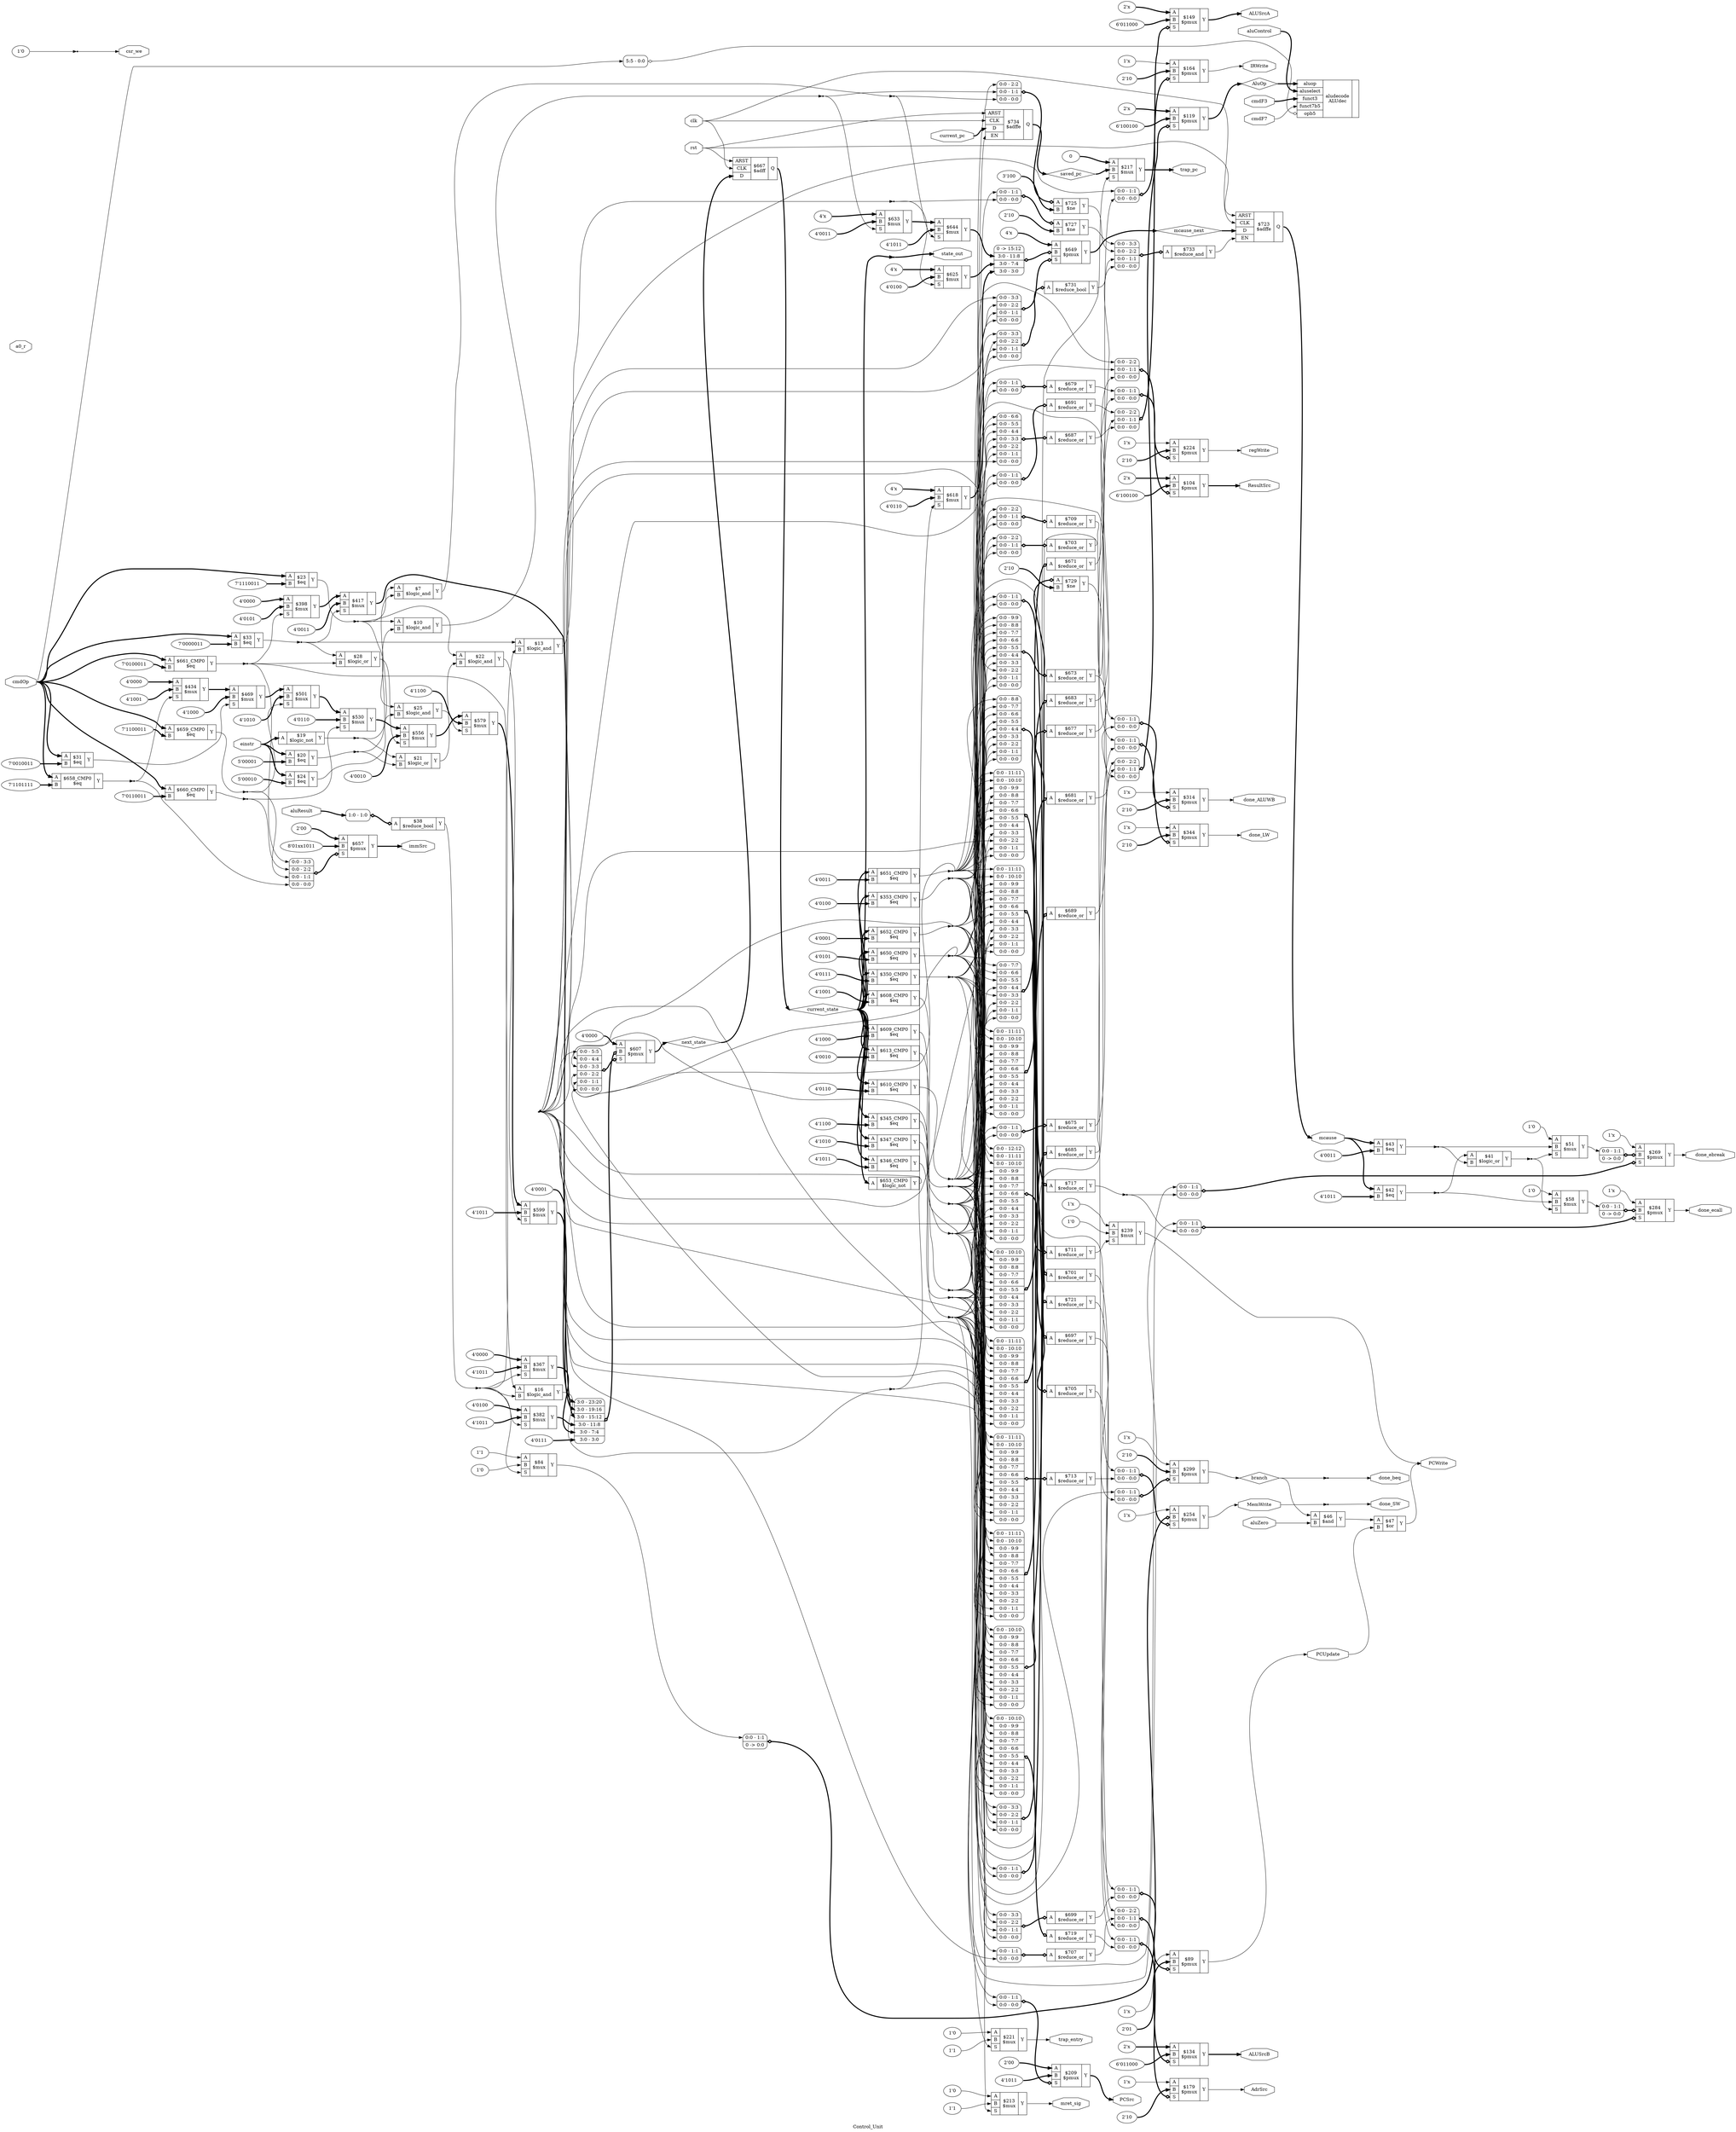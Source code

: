 digraph "Control_Unit" {
label="Control_Unit";
rankdir="LR";
remincross=true;
n83 [ shape=octagon, label="ALUSrcA", color="black", fontcolor="black"];
n84 [ shape=octagon, label="ALUSrcB", color="black", fontcolor="black"];
n85 [ shape=octagon, label="AdrSrc", color="black", fontcolor="black"];
n86 [ shape=diamond, label="AluOp", color="black", fontcolor="black"];
n87 [ shape=octagon, label="IRWrite", color="black", fontcolor="black"];
n88 [ shape=octagon, label="MemWrite", color="black", fontcolor="black"];
n89 [ shape=octagon, label="PCSrc", color="black", fontcolor="black"];
n90 [ shape=octagon, label="PCUpdate", color="black", fontcolor="black"];
n91 [ shape=octagon, label="PCWrite", color="black", fontcolor="black"];
n92 [ shape=octagon, label="ResultSrc", color="black", fontcolor="black"];
n93 [ shape=octagon, label="a0_r", color="black", fontcolor="black"];
n94 [ shape=octagon, label="aluControl", color="black", fontcolor="black"];
n95 [ shape=octagon, label="aluResult", color="black", fontcolor="black"];
n96 [ shape=octagon, label="aluZero", color="black", fontcolor="black"];
n97 [ shape=diamond, label="branch", color="black", fontcolor="black"];
n98 [ shape=octagon, label="clk", color="black", fontcolor="black"];
n99 [ shape=octagon, label="cmdF3", color="black", fontcolor="black"];
n100 [ shape=octagon, label="cmdF7", color="black", fontcolor="black"];
n101 [ shape=octagon, label="cmdOp", color="black", fontcolor="black"];
n102 [ shape=octagon, label="csr_we", color="black", fontcolor="black"];
n103 [ shape=octagon, label="current_pc", color="black", fontcolor="black"];
n104 [ shape=diamond, label="current_state", color="black", fontcolor="black"];
n105 [ shape=octagon, label="done_ALUWB", color="black", fontcolor="black"];
n106 [ shape=octagon, label="done_LW", color="black", fontcolor="black"];
n107 [ shape=octagon, label="done_SW", color="black", fontcolor="black"];
n108 [ shape=octagon, label="done_beq", color="black", fontcolor="black"];
n109 [ shape=octagon, label="done_ebreak", color="black", fontcolor="black"];
n110 [ shape=octagon, label="done_ecall", color="black", fontcolor="black"];
n111 [ shape=octagon, label="einstr", color="black", fontcolor="black"];
n112 [ shape=octagon, label="immSrc", color="black", fontcolor="black"];
n113 [ shape=octagon, label="mcause", color="black", fontcolor="black"];
n114 [ shape=diamond, label="mcause_next", color="black", fontcolor="black"];
n115 [ shape=octagon, label="mret_sig", color="black", fontcolor="black"];
n116 [ shape=diamond, label="next_state", color="black", fontcolor="black"];
n117 [ shape=octagon, label="regWrite", color="black", fontcolor="black"];
n118 [ shape=octagon, label="rst", color="black", fontcolor="black"];
n119 [ shape=diamond, label="saved_pc", color="black", fontcolor="black"];
n120 [ shape=octagon, label="state_out", color="black", fontcolor="black"];
n121 [ shape=octagon, label="trap_entry", color="black", fontcolor="black"];
n122 [ shape=octagon, label="trap_pc", color="black", fontcolor="black"];
c126 [ shape=record, label="{{<p123> A|<p124> B}|$46\n$and|{<p125> Y}}",  ];
c132 [ shape=record, label="{{<p127> ARST|<p128> CLK|<p129> D|<p130> EN}|$723\n$adffe|{<p131> Q}}",  ];
c133 [ shape=record, label="{{<p127> ARST|<p128> CLK|<p129> D|<p130> EN}|$734\n$adffe|{<p131> Q}}",  ];
v1 [ label="3'100" ];
c134 [ shape=record, label="{{<p123> A|<p124> B}|$725\n$ne|{<p125> Y}}",  ];
x0 [ shape=record, style=rounded, label="<s2> 0:0 - 2:2 |<s1> 0:0 - 1:1 |<s0> 0:0 - 0:0 ", color="black", fontcolor="black" ];
x0:e -> c134:p123:w [arrowhead=odiamond, arrowtail=odiamond, dir=both, color="black", fontcolor="black", style="setlinewidth(3)", label=""];
v3 [ label="2'10" ];
c135 [ shape=record, label="{{<p123> A|<p124> B}|$727\n$ne|{<p125> Y}}",  ];
x2 [ shape=record, style=rounded, label="<s1> 0:0 - 1:1 |<s0> 0:0 - 0:0 ", color="black", fontcolor="black" ];
x2:e -> c135:p123:w [arrowhead=odiamond, arrowtail=odiamond, dir=both, color="black", fontcolor="black", style="setlinewidth(3)", label=""];
v5 [ label="2'10" ];
c136 [ shape=record, label="{{<p123> A|<p124> B}|$729\n$ne|{<p125> Y}}",  ];
x4 [ shape=record, style=rounded, label="<s1> 0:0 - 1:1 |<s0> 0:0 - 0:0 ", color="black", fontcolor="black" ];
x4:e -> c136:p123:w [arrowhead=odiamond, arrowtail=odiamond, dir=both, color="black", fontcolor="black", style="setlinewidth(3)", label=""];
c137 [ shape=record, label="{{<p123> A}|$731\n$reduce_bool|{<p125> Y}}",  ];
x6 [ shape=record, style=rounded, label="<s3> 0:0 - 3:3 |<s2> 0:0 - 2:2 |<s1> 0:0 - 1:1 |<s0> 0:0 - 0:0 ", color="black", fontcolor="black" ];
x6:e -> c137:p123:w [arrowhead=odiamond, arrowtail=odiamond, dir=both, color="black", fontcolor="black", style="setlinewidth(3)", label=""];
c138 [ shape=record, label="{{<p123> A}|$733\n$reduce_and|{<p125> Y}}",  ];
x7 [ shape=record, style=rounded, label="<s3> 0:0 - 3:3 |<s2> 0:0 - 2:2 |<s1> 0:0 - 1:1 |<s0> 0:0 - 0:0 ", color="black", fontcolor="black" ];
x7:e -> c138:p123:w [arrowhead=odiamond, arrowtail=odiamond, dir=both, color="black", fontcolor="black", style="setlinewidth(3)", label=""];
c139 [ shape=record, label="{{<p123> A}|$671\n$reduce_or|{<p125> Y}}",  ];
x8 [ shape=record, style=rounded, label="<s11> 0:0 - 11:11 |<s10> 0:0 - 10:10 |<s9> 0:0 - 9:9 |<s8> 0:0 - 8:8 |<s7> 0:0 - 7:7 |<s6> 0:0 - 6:6 |<s5> 0:0 - 5:5 |<s4> 0:0 - 4:4 |<s3> 0:0 - 3:3 |<s2> 0:0 - 2:2 |<s1> 0:0 - 1:1 |<s0> 0:0 - 0:0 ", color="black", fontcolor="black" ];
x8:e -> c139:p123:w [arrowhead=odiamond, arrowtail=odiamond, dir=both, color="black", fontcolor="black", style="setlinewidth(3)", label=""];
c140 [ shape=record, label="{{<p123> A}|$673\n$reduce_or|{<p125> Y}}",  ];
x9 [ shape=record, style=rounded, label="<s9> 0:0 - 9:9 |<s8> 0:0 - 8:8 |<s7> 0:0 - 7:7 |<s6> 0:0 - 6:6 |<s5> 0:0 - 5:5 |<s4> 0:0 - 4:4 |<s3> 0:0 - 3:3 |<s2> 0:0 - 2:2 |<s1> 0:0 - 1:1 |<s0> 0:0 - 0:0 ", color="black", fontcolor="black" ];
x9:e -> c140:p123:w [arrowhead=odiamond, arrowtail=odiamond, dir=both, color="black", fontcolor="black", style="setlinewidth(3)", label=""];
c141 [ shape=record, label="{{<p123> A}|$675\n$reduce_or|{<p125> Y}}",  ];
x10 [ shape=record, style=rounded, label="<s1> 0:0 - 1:1 |<s0> 0:0 - 0:0 ", color="black", fontcolor="black" ];
x10:e -> c141:p123:w [arrowhead=odiamond, arrowtail=odiamond, dir=both, color="black", fontcolor="black", style="setlinewidth(3)", label=""];
c142 [ shape=record, label="{{<p123> A}|$677\n$reduce_or|{<p125> Y}}",  ];
x11 [ shape=record, style=rounded, label="<s10> 0:0 - 10:10 |<s9> 0:0 - 9:9 |<s8> 0:0 - 8:8 |<s7> 0:0 - 7:7 |<s6> 0:0 - 6:6 |<s5> 0:0 - 5:5 |<s4> 0:0 - 4:4 |<s3> 0:0 - 3:3 |<s2> 0:0 - 2:2 |<s1> 0:0 - 1:1 |<s0> 0:0 - 0:0 ", color="black", fontcolor="black" ];
x11:e -> c142:p123:w [arrowhead=odiamond, arrowtail=odiamond, dir=both, color="black", fontcolor="black", style="setlinewidth(3)", label=""];
c143 [ shape=record, label="{{<p123> A}|$679\n$reduce_or|{<p125> Y}}",  ];
x12 [ shape=record, style=rounded, label="<s1> 0:0 - 1:1 |<s0> 0:0 - 0:0 ", color="black", fontcolor="black" ];
x12:e -> c143:p123:w [arrowhead=odiamond, arrowtail=odiamond, dir=both, color="black", fontcolor="black", style="setlinewidth(3)", label=""];
c144 [ shape=record, label="{{<p123> A}|$681\n$reduce_or|{<p125> Y}}",  ];
x13 [ shape=record, style=rounded, label="<s11> 0:0 - 11:11 |<s10> 0:0 - 10:10 |<s9> 0:0 - 9:9 |<s8> 0:0 - 8:8 |<s7> 0:0 - 7:7 |<s6> 0:0 - 6:6 |<s5> 0:0 - 5:5 |<s4> 0:0 - 4:4 |<s3> 0:0 - 3:3 |<s2> 0:0 - 2:2 |<s1> 0:0 - 1:1 |<s0> 0:0 - 0:0 ", color="black", fontcolor="black" ];
x13:e -> c144:p123:w [arrowhead=odiamond, arrowtail=odiamond, dir=both, color="black", fontcolor="black", style="setlinewidth(3)", label=""];
c145 [ shape=record, label="{{<p123> A}|$683\n$reduce_or|{<p125> Y}}",  ];
x14 [ shape=record, style=rounded, label="<s10> 0:0 - 10:10 |<s9> 0:0 - 9:9 |<s8> 0:0 - 8:8 |<s7> 0:0 - 7:7 |<s6> 0:0 - 6:6 |<s5> 0:0 - 5:5 |<s4> 0:0 - 4:4 |<s3> 0:0 - 3:3 |<s2> 0:0 - 2:2 |<s1> 0:0 - 1:1 |<s0> 0:0 - 0:0 ", color="black", fontcolor="black" ];
x14:e -> c145:p123:w [arrowhead=odiamond, arrowtail=odiamond, dir=both, color="black", fontcolor="black", style="setlinewidth(3)", label=""];
c146 [ shape=record, label="{{<p123> A}|$685\n$reduce_or|{<p125> Y}}",  ];
x15 [ shape=record, style=rounded, label="<s11> 0:0 - 11:11 |<s10> 0:0 - 10:10 |<s9> 0:0 - 9:9 |<s8> 0:0 - 8:8 |<s7> 0:0 - 7:7 |<s6> 0:0 - 6:6 |<s5> 0:0 - 5:5 |<s4> 0:0 - 4:4 |<s3> 0:0 - 3:3 |<s2> 0:0 - 2:2 |<s1> 0:0 - 1:1 |<s0> 0:0 - 0:0 ", color="black", fontcolor="black" ];
x15:e -> c146:p123:w [arrowhead=odiamond, arrowtail=odiamond, dir=both, color="black", fontcolor="black", style="setlinewidth(3)", label=""];
c147 [ shape=record, label="{{<p123> A}|$687\n$reduce_or|{<p125> Y}}",  ];
x16 [ shape=record, style=rounded, label="<s6> 0:0 - 6:6 |<s5> 0:0 - 5:5 |<s4> 0:0 - 4:4 |<s3> 0:0 - 3:3 |<s2> 0:0 - 2:2 |<s1> 0:0 - 1:1 |<s0> 0:0 - 0:0 ", color="black", fontcolor="black" ];
x16:e -> c147:p123:w [arrowhead=odiamond, arrowtail=odiamond, dir=both, color="black", fontcolor="black", style="setlinewidth(3)", label=""];
c148 [ shape=record, label="{{<p123> A}|$689\n$reduce_or|{<p125> Y}}",  ];
x17 [ shape=record, style=rounded, label="<s3> 0:0 - 3:3 |<s2> 0:0 - 2:2 |<s1> 0:0 - 1:1 |<s0> 0:0 - 0:0 ", color="black", fontcolor="black" ];
x17:e -> c148:p123:w [arrowhead=odiamond, arrowtail=odiamond, dir=both, color="black", fontcolor="black", style="setlinewidth(3)", label=""];
c149 [ shape=record, label="{{<p123> A}|$691\n$reduce_or|{<p125> Y}}",  ];
x18 [ shape=record, style=rounded, label="<s1> 0:0 - 1:1 |<s0> 0:0 - 0:0 ", color="black", fontcolor="black" ];
x18:e -> c149:p123:w [arrowhead=odiamond, arrowtail=odiamond, dir=both, color="black", fontcolor="black", style="setlinewidth(3)", label=""];
c150 [ shape=record, label="{{<p123> A}|$697\n$reduce_or|{<p125> Y}}",  ];
x19 [ shape=record, style=rounded, label="<s11> 0:0 - 11:11 |<s10> 0:0 - 10:10 |<s9> 0:0 - 9:9 |<s8> 0:0 - 8:8 |<s7> 0:0 - 7:7 |<s6> 0:0 - 6:6 |<s5> 0:0 - 5:5 |<s4> 0:0 - 4:4 |<s3> 0:0 - 3:3 |<s2> 0:0 - 2:2 |<s1> 0:0 - 1:1 |<s0> 0:0 - 0:0 ", color="black", fontcolor="black" ];
x19:e -> c150:p123:w [arrowhead=odiamond, arrowtail=odiamond, dir=both, color="black", fontcolor="black", style="setlinewidth(3)", label=""];
c151 [ shape=record, label="{{<p123> A}|$699\n$reduce_or|{<p125> Y}}",  ];
x20 [ shape=record, style=rounded, label="<s3> 0:0 - 3:3 |<s2> 0:0 - 2:2 |<s1> 0:0 - 1:1 |<s0> 0:0 - 0:0 ", color="black", fontcolor="black" ];
x20:e -> c151:p123:w [arrowhead=odiamond, arrowtail=odiamond, dir=both, color="black", fontcolor="black", style="setlinewidth(3)", label=""];
c152 [ shape=record, label="{{<p123> A}|$701\n$reduce_or|{<p125> Y}}",  ];
x21 [ shape=record, style=rounded, label="<s8> 0:0 - 8:8 |<s7> 0:0 - 7:7 |<s6> 0:0 - 6:6 |<s5> 0:0 - 5:5 |<s4> 0:0 - 4:4 |<s3> 0:0 - 3:3 |<s2> 0:0 - 2:2 |<s1> 0:0 - 1:1 |<s0> 0:0 - 0:0 ", color="black", fontcolor="black" ];
x21:e -> c152:p123:w [arrowhead=odiamond, arrowtail=odiamond, dir=both, color="black", fontcolor="black", style="setlinewidth(3)", label=""];
c153 [ shape=record, label="{{<p123> A}|$703\n$reduce_or|{<p125> Y}}",  ];
x22 [ shape=record, style=rounded, label="<s2> 0:0 - 2:2 |<s1> 0:0 - 1:1 |<s0> 0:0 - 0:0 ", color="black", fontcolor="black" ];
x22:e -> c153:p123:w [arrowhead=odiamond, arrowtail=odiamond, dir=both, color="black", fontcolor="black", style="setlinewidth(3)", label=""];
c154 [ shape=record, label="{{<p123> A}|$705\n$reduce_or|{<p125> Y}}",  ];
x23 [ shape=record, style=rounded, label="<s7> 0:0 - 7:7 |<s6> 0:0 - 6:6 |<s5> 0:0 - 5:5 |<s4> 0:0 - 4:4 |<s3> 0:0 - 3:3 |<s2> 0:0 - 2:2 |<s1> 0:0 - 1:1 |<s0> 0:0 - 0:0 ", color="black", fontcolor="black" ];
x23:e -> c154:p123:w [arrowhead=odiamond, arrowtail=odiamond, dir=both, color="black", fontcolor="black", style="setlinewidth(3)", label=""];
c155 [ shape=record, label="{{<p123> A}|$707\n$reduce_or|{<p125> Y}}",  ];
x24 [ shape=record, style=rounded, label="<s1> 0:0 - 1:1 |<s0> 0:0 - 0:0 ", color="black", fontcolor="black" ];
x24:e -> c155:p123:w [arrowhead=odiamond, arrowtail=odiamond, dir=both, color="black", fontcolor="black", style="setlinewidth(3)", label=""];
c156 [ shape=record, label="{{<p123> A}|$709\n$reduce_or|{<p125> Y}}",  ];
x25 [ shape=record, style=rounded, label="<s2> 0:0 - 2:2 |<s1> 0:0 - 1:1 |<s0> 0:0 - 0:0 ", color="black", fontcolor="black" ];
x25:e -> c156:p123:w [arrowhead=odiamond, arrowtail=odiamond, dir=both, color="black", fontcolor="black", style="setlinewidth(3)", label=""];
c157 [ shape=record, label="{{<p123> A}|$711\n$reduce_or|{<p125> Y}}",  ];
x26 [ shape=record, style=rounded, label="<s12> 0:0 - 12:12 |<s11> 0:0 - 11:11 |<s10> 0:0 - 10:10 |<s9> 0:0 - 9:9 |<s8> 0:0 - 8:8 |<s7> 0:0 - 7:7 |<s6> 0:0 - 6:6 |<s5> 0:0 - 5:5 |<s4> 0:0 - 4:4 |<s3> 0:0 - 3:3 |<s2> 0:0 - 2:2 |<s1> 0:0 - 1:1 |<s0> 0:0 - 0:0 ", color="black", fontcolor="black" ];
x26:e -> c157:p123:w [arrowhead=odiamond, arrowtail=odiamond, dir=both, color="black", fontcolor="black", style="setlinewidth(3)", label=""];
c158 [ shape=record, label="{{<p123> A}|$713\n$reduce_or|{<p125> Y}}",  ];
x27 [ shape=record, style=rounded, label="<s11> 0:0 - 11:11 |<s10> 0:0 - 10:10 |<s9> 0:0 - 9:9 |<s8> 0:0 - 8:8 |<s7> 0:0 - 7:7 |<s6> 0:0 - 6:6 |<s5> 0:0 - 5:5 |<s4> 0:0 - 4:4 |<s3> 0:0 - 3:3 |<s2> 0:0 - 2:2 |<s1> 0:0 - 1:1 |<s0> 0:0 - 0:0 ", color="black", fontcolor="black" ];
x27:e -> c158:p123:w [arrowhead=odiamond, arrowtail=odiamond, dir=both, color="black", fontcolor="black", style="setlinewidth(3)", label=""];
c159 [ shape=record, label="{{<p123> A}|$717\n$reduce_or|{<p125> Y}}",  ];
x28 [ shape=record, style=rounded, label="<s11> 0:0 - 11:11 |<s10> 0:0 - 10:10 |<s9> 0:0 - 9:9 |<s8> 0:0 - 8:8 |<s7> 0:0 - 7:7 |<s6> 0:0 - 6:6 |<s5> 0:0 - 5:5 |<s4> 0:0 - 4:4 |<s3> 0:0 - 3:3 |<s2> 0:0 - 2:2 |<s1> 0:0 - 1:1 |<s0> 0:0 - 0:0 ", color="black", fontcolor="black" ];
x28:e -> c159:p123:w [arrowhead=odiamond, arrowtail=odiamond, dir=both, color="black", fontcolor="black", style="setlinewidth(3)", label=""];
c160 [ shape=record, label="{{<p123> A}|$719\n$reduce_or|{<p125> Y}}",  ];
x29 [ shape=record, style=rounded, label="<s10> 0:0 - 10:10 |<s9> 0:0 - 9:9 |<s8> 0:0 - 8:8 |<s7> 0:0 - 7:7 |<s6> 0:0 - 6:6 |<s5> 0:0 - 5:5 |<s4> 0:0 - 4:4 |<s3> 0:0 - 3:3 |<s2> 0:0 - 2:2 |<s1> 0:0 - 1:1 |<s0> 0:0 - 0:0 ", color="black", fontcolor="black" ];
x29:e -> c160:p123:w [arrowhead=odiamond, arrowtail=odiamond, dir=both, color="black", fontcolor="black", style="setlinewidth(3)", label=""];
c161 [ shape=record, label="{{<p123> A}|$721\n$reduce_or|{<p125> Y}}",  ];
x30 [ shape=record, style=rounded, label="<s1> 0:0 - 1:1 |<s0> 0:0 - 0:0 ", color="black", fontcolor="black" ];
x30:e -> c161:p123:w [arrowhead=odiamond, arrowtail=odiamond, dir=both, color="black", fontcolor="black", style="setlinewidth(3)", label=""];
c162 [ shape=record, label="{{<p123> A}|$19\n$logic_not|{<p125> Y}}",  ];
v31 [ label="5'00001" ];
c163 [ shape=record, label="{{<p123> A|<p124> B}|$20\n$eq|{<p125> Y}}",  ];
v32 [ label="7'1110011" ];
c164 [ shape=record, label="{{<p123> A|<p124> B}|$23\n$eq|{<p125> Y}}",  ];
v33 [ label="5'00010" ];
c165 [ shape=record, label="{{<p123> A|<p124> B}|$24\n$eq|{<p125> Y}}",  ];
v34 [ label="7'0010011" ];
c166 [ shape=record, label="{{<p123> A|<p124> B}|$31\n$eq|{<p125> Y}}",  ];
v35 [ label="7'0000011" ];
c167 [ shape=record, label="{{<p123> A|<p124> B}|$33\n$eq|{<p125> Y}}",  ];
v36 [ label="4'1011" ];
c168 [ shape=record, label="{{<p123> A|<p124> B}|$42\n$eq|{<p125> Y}}",  ];
v37 [ label="4'0011" ];
c169 [ shape=record, label="{{<p123> A|<p124> B}|$43\n$eq|{<p125> Y}}",  ];
c170 [ shape=record, label="{{<p123> A|<p124> B}|$7\n$logic_and|{<p125> Y}}",  ];
c171 [ shape=record, label="{{<p123> A|<p124> B}|$10\n$logic_and|{<p125> Y}}",  ];
c172 [ shape=record, label="{{<p123> A|<p124> B}|$13\n$logic_and|{<p125> Y}}",  ];
c173 [ shape=record, label="{{<p123> A|<p124> B}|$16\n$logic_and|{<p125> Y}}",  ];
c174 [ shape=record, label="{{<p123> A|<p124> B}|$22\n$logic_and|{<p125> Y}}",  ];
c175 [ shape=record, label="{{<p123> A|<p124> B}|$25\n$logic_and|{<p125> Y}}",  ];
c176 [ shape=record, label="{{<p123> A|<p124> B}|$21\n$logic_or|{<p125> Y}}",  ];
c177 [ shape=record, label="{{<p123> A|<p124> B}|$28\n$logic_or|{<p125> Y}}",  ];
c178 [ shape=record, label="{{<p123> A|<p124> B}|$41\n$logic_or|{<p125> Y}}",  ];
c179 [ shape=record, label="{{<p123> A}|$38\n$reduce_bool|{<p125> Y}}",  ];
x38 [ shape=record, style=rounded, label="<s0> 1:0 - 1:0 ", color="black", fontcolor="black" ];
x38:e -> c179:p123:w [arrowhead=odiamond, arrowtail=odiamond, dir=both, color="black", fontcolor="black", style="setlinewidth(3)", label=""];
c180 [ shape=record, label="{{<p123> A|<p124> B}|$47\n$or|{<p125> Y}}",  ];
c181 [ shape=record, label="{{<p127> ARST|<p128> CLK|<p129> D}|$667\n$adff|{<p131> Q}}",  ];
v39 [ label="2'x" ];
v40 [ label="6'100100" ];
c183 [ shape=record, label="{{<p123> A|<p124> B|<p182> S}|$104\n$pmux|{<p125> Y}}",  ];
x41 [ shape=record, style=rounded, label="<s2> 0:0 - 2:2 |<s1> 0:0 - 1:1 |<s0> 0:0 - 0:0 ", color="black", fontcolor="black" ];
x41:e -> c183:p182:w [arrowhead=odiamond, arrowtail=odiamond, dir=both, color="black", fontcolor="black", style="setlinewidth(3)", label=""];
v42 [ label="2'x" ];
v43 [ label="6'100100" ];
c184 [ shape=record, label="{{<p123> A|<p124> B|<p182> S}|$119\n$pmux|{<p125> Y}}",  ];
x44 [ shape=record, style=rounded, label="<s2> 0:0 - 2:2 |<s1> 0:0 - 1:1 |<s0> 0:0 - 0:0 ", color="black", fontcolor="black" ];
x44:e -> c184:p182:w [arrowhead=odiamond, arrowtail=odiamond, dir=both, color="black", fontcolor="black", style="setlinewidth(3)", label=""];
v45 [ label="2'x" ];
v46 [ label="6'011000" ];
c185 [ shape=record, label="{{<p123> A|<p124> B|<p182> S}|$134\n$pmux|{<p125> Y}}",  ];
x47 [ shape=record, style=rounded, label="<s2> 0:0 - 2:2 |<s1> 0:0 - 1:1 |<s0> 0:0 - 0:0 ", color="black", fontcolor="black" ];
x47:e -> c185:p182:w [arrowhead=odiamond, arrowtail=odiamond, dir=both, color="black", fontcolor="black", style="setlinewidth(3)", label=""];
v48 [ label="2'x" ];
v49 [ label="6'011000" ];
c186 [ shape=record, label="{{<p123> A|<p124> B|<p182> S}|$149\n$pmux|{<p125> Y}}",  ];
x50 [ shape=record, style=rounded, label="<s2> 0:0 - 2:2 |<s1> 0:0 - 1:1 |<s0> 0:0 - 0:0 ", color="black", fontcolor="black" ];
x50:e -> c186:p182:w [arrowhead=odiamond, arrowtail=odiamond, dir=both, color="black", fontcolor="black", style="setlinewidth(3)", label=""];
v51 [ label="1'x" ];
v52 [ label="2'10" ];
c187 [ shape=record, label="{{<p123> A|<p124> B|<p182> S}|$164\n$pmux|{<p125> Y}}",  ];
x53 [ shape=record, style=rounded, label="<s1> 0:0 - 1:1 |<s0> 0:0 - 0:0 ", color="black", fontcolor="black" ];
x53:e -> c187:p182:w [arrowhead=odiamond, arrowtail=odiamond, dir=both, color="black", fontcolor="black", style="setlinewidth(3)", label=""];
v54 [ label="1'x" ];
v55 [ label="2'10" ];
c188 [ shape=record, label="{{<p123> A|<p124> B|<p182> S}|$179\n$pmux|{<p125> Y}}",  ];
x56 [ shape=record, style=rounded, label="<s1> 0:0 - 1:1 |<s0> 0:0 - 0:0 ", color="black", fontcolor="black" ];
x56:e -> c188:p182:w [arrowhead=odiamond, arrowtail=odiamond, dir=both, color="black", fontcolor="black", style="setlinewidth(3)", label=""];
v57 [ label="2'00" ];
v58 [ label="4'1011" ];
c189 [ shape=record, label="{{<p123> A|<p124> B|<p182> S}|$209\n$pmux|{<p125> Y}}",  ];
x59 [ shape=record, style=rounded, label="<s1> 0:0 - 1:1 |<s0> 0:0 - 0:0 ", color="black", fontcolor="black" ];
x59:e -> c189:p182:w [arrowhead=odiamond, arrowtail=odiamond, dir=both, color="black", fontcolor="black", style="setlinewidth(3)", label=""];
v60 [ label="1'0" ];
v61 [ label="1'1" ];
c190 [ shape=record, label="{{<p123> A|<p124> B|<p182> S}|$213\n$mux|{<p125> Y}}",  ];
v62 [ label="0" ];
c191 [ shape=record, label="{{<p123> A|<p124> B|<p182> S}|$217\n$mux|{<p125> Y}}",  ];
v63 [ label="1'0" ];
v64 [ label="1'1" ];
c192 [ shape=record, label="{{<p123> A|<p124> B|<p182> S}|$221\n$mux|{<p125> Y}}",  ];
v65 [ label="1'x" ];
v66 [ label="2'10" ];
c193 [ shape=record, label="{{<p123> A|<p124> B|<p182> S}|$224\n$pmux|{<p125> Y}}",  ];
x67 [ shape=record, style=rounded, label="<s1> 0:0 - 1:1 |<s0> 0:0 - 0:0 ", color="black", fontcolor="black" ];
x67:e -> c193:p182:w [arrowhead=odiamond, arrowtail=odiamond, dir=both, color="black", fontcolor="black", style="setlinewidth(3)", label=""];
v68 [ label="1'x" ];
v69 [ label="1'0" ];
c194 [ shape=record, label="{{<p123> A|<p124> B|<p182> S}|$239\n$mux|{<p125> Y}}",  ];
v70 [ label="1'x" ];
c195 [ shape=record, label="{{<p123> A|<p124> B|<p182> S}|$254\n$pmux|{<p125> Y}}",  ];
x71 [ shape=record, style=rounded, label="<s1> 0:0 - 1:1 |0 -&gt; 0:0 ", color="black", fontcolor="black" ];
x71:e -> c195:p124:w [arrowhead=odiamond, arrowtail=odiamond, dir=both, color="black", fontcolor="black", style="setlinewidth(3)", label=""];
x72 [ shape=record, style=rounded, label="<s1> 0:0 - 1:1 |<s0> 0:0 - 0:0 ", color="black", fontcolor="black" ];
x72:e -> c195:p182:w [arrowhead=odiamond, arrowtail=odiamond, dir=both, color="black", fontcolor="black", style="setlinewidth(3)", label=""];
v73 [ label="1'x" ];
c196 [ shape=record, label="{{<p123> A|<p124> B|<p182> S}|$269\n$pmux|{<p125> Y}}",  ];
x74 [ shape=record, style=rounded, label="<s1> 0:0 - 1:1 |0 -&gt; 0:0 ", color="black", fontcolor="black" ];
x74:e -> c196:p124:w [arrowhead=odiamond, arrowtail=odiamond, dir=both, color="black", fontcolor="black", style="setlinewidth(3)", label=""];
x75 [ shape=record, style=rounded, label="<s1> 0:0 - 1:1 |<s0> 0:0 - 0:0 ", color="black", fontcolor="black" ];
x75:e -> c196:p182:w [arrowhead=odiamond, arrowtail=odiamond, dir=both, color="black", fontcolor="black", style="setlinewidth(3)", label=""];
v76 [ label="1'x" ];
c197 [ shape=record, label="{{<p123> A|<p124> B|<p182> S}|$284\n$pmux|{<p125> Y}}",  ];
x77 [ shape=record, style=rounded, label="<s1> 0:0 - 1:1 |0 -&gt; 0:0 ", color="black", fontcolor="black" ];
x77:e -> c197:p124:w [arrowhead=odiamond, arrowtail=odiamond, dir=both, color="black", fontcolor="black", style="setlinewidth(3)", label=""];
x78 [ shape=record, style=rounded, label="<s1> 0:0 - 1:1 |<s0> 0:0 - 0:0 ", color="black", fontcolor="black" ];
x78:e -> c197:p182:w [arrowhead=odiamond, arrowtail=odiamond, dir=both, color="black", fontcolor="black", style="setlinewidth(3)", label=""];
v79 [ label="1'x" ];
v80 [ label="2'10" ];
c198 [ shape=record, label="{{<p123> A|<p124> B|<p182> S}|$299\n$pmux|{<p125> Y}}",  ];
x81 [ shape=record, style=rounded, label="<s1> 0:0 - 1:1 |<s0> 0:0 - 0:0 ", color="black", fontcolor="black" ];
x81:e -> c198:p182:w [arrowhead=odiamond, arrowtail=odiamond, dir=both, color="black", fontcolor="black", style="setlinewidth(3)", label=""];
v82 [ label="1'x" ];
v83 [ label="2'10" ];
c199 [ shape=record, label="{{<p123> A|<p124> B|<p182> S}|$314\n$pmux|{<p125> Y}}",  ];
x84 [ shape=record, style=rounded, label="<s1> 0:0 - 1:1 |<s0> 0:0 - 0:0 ", color="black", fontcolor="black" ];
x84:e -> c199:p182:w [arrowhead=odiamond, arrowtail=odiamond, dir=both, color="black", fontcolor="black", style="setlinewidth(3)", label=""];
v85 [ label="1'x" ];
v86 [ label="2'10" ];
c200 [ shape=record, label="{{<p123> A|<p124> B|<p182> S}|$344\n$pmux|{<p125> Y}}",  ];
x87 [ shape=record, style=rounded, label="<s1> 0:0 - 1:1 |<s0> 0:0 - 0:0 ", color="black", fontcolor="black" ];
x87:e -> c200:p182:w [arrowhead=odiamond, arrowtail=odiamond, dir=both, color="black", fontcolor="black", style="setlinewidth(3)", label=""];
v88 [ label="4'1100" ];
c201 [ shape=record, label="{{<p123> A|<p124> B}|$345_CMP0\n$eq|{<p125> Y}}",  ];
v89 [ label="4'1011" ];
c202 [ shape=record, label="{{<p123> A|<p124> B}|$346_CMP0\n$eq|{<p125> Y}}",  ];
v90 [ label="4'1010" ];
c203 [ shape=record, label="{{<p123> A|<p124> B}|$347_CMP0\n$eq|{<p125> Y}}",  ];
v91 [ label="4'0111" ];
c204 [ shape=record, label="{{<p123> A|<p124> B}|$350_CMP0\n$eq|{<p125> Y}}",  ];
v92 [ label="4'0100" ];
c205 [ shape=record, label="{{<p123> A|<p124> B}|$353_CMP0\n$eq|{<p125> Y}}",  ];
v93 [ label="4'0000" ];
v94 [ label="4'1011" ];
c206 [ shape=record, label="{{<p123> A|<p124> B|<p182> S}|$367\n$mux|{<p125> Y}}",  ];
v95 [ label="4'0100" ];
v96 [ label="4'1011" ];
c207 [ shape=record, label="{{<p123> A|<p124> B|<p182> S}|$382\n$mux|{<p125> Y}}",  ];
v97 [ label="4'0000" ];
v98 [ label="4'0101" ];
c208 [ shape=record, label="{{<p123> A|<p124> B|<p182> S}|$398\n$mux|{<p125> Y}}",  ];
v99 [ label="4'0011" ];
c209 [ shape=record, label="{{<p123> A|<p124> B|<p182> S}|$417\n$mux|{<p125> Y}}",  ];
v100 [ label="4'0000" ];
v101 [ label="4'1001" ];
c210 [ shape=record, label="{{<p123> A|<p124> B|<p182> S}|$434\n$mux|{<p125> Y}}",  ];
v102 [ label="4'1000" ];
c211 [ shape=record, label="{{<p123> A|<p124> B|<p182> S}|$469\n$mux|{<p125> Y}}",  ];
v103 [ label="4'1010" ];
c212 [ shape=record, label="{{<p123> A|<p124> B|<p182> S}|$501\n$mux|{<p125> Y}}",  ];
v104 [ label="1'0" ];
c213 [ shape=record, label="{{<p123> A|<p124> B|<p182> S}|$51\n$mux|{<p125> Y}}",  ];
v105 [ label="4'0110" ];
c214 [ shape=record, label="{{<p123> A|<p124> B|<p182> S}|$530\n$mux|{<p125> Y}}",  ];
v106 [ label="4'0010" ];
c215 [ shape=record, label="{{<p123> A|<p124> B|<p182> S}|$556\n$mux|{<p125> Y}}",  ];
v107 [ label="4'1100" ];
c216 [ shape=record, label="{{<p123> A|<p124> B|<p182> S}|$579\n$mux|{<p125> Y}}",  ];
v108 [ label="1'0" ];
c217 [ shape=record, label="{{<p123> A|<p124> B|<p182> S}|$58\n$mux|{<p125> Y}}",  ];
v109 [ label="4'1011" ];
c218 [ shape=record, label="{{<p123> A|<p124> B|<p182> S}|$599\n$mux|{<p125> Y}}",  ];
v110 [ label="4'0000" ];
v112 [ label="4'0001" ];
v113 [ label="4'0111" ];
c219 [ shape=record, label="{{<p123> A|<p124> B|<p182> S}|$607\n$pmux|{<p125> Y}}",  ];
x111 [ shape=record, style=rounded, label="<s5> 3:0 - 23:20 |<s4> 3:0 - 19:16 |<s3> 3:0 - 15:12 |<s2> 3:0 - 11:8 |<s1> 3:0 - 7:4 |<s0> 3:0 - 3:0 ", color="black", fontcolor="black" ];
x111:e -> c219:p124:w [arrowhead=odiamond, arrowtail=odiamond, dir=both, color="black", fontcolor="black", style="setlinewidth(3)", label=""];
x114 [ shape=record, style=rounded, label="<s5> 0:0 - 5:5 |<s4> 0:0 - 4:4 |<s3> 0:0 - 3:3 |<s2> 0:0 - 2:2 |<s1> 0:0 - 1:1 |<s0> 0:0 - 0:0 ", color="black", fontcolor="black" ];
x114:e -> c219:p182:w [arrowhead=odiamond, arrowtail=odiamond, dir=both, color="black", fontcolor="black", style="setlinewidth(3)", label=""];
v115 [ label="4'1001" ];
c220 [ shape=record, label="{{<p123> A|<p124> B}|$608_CMP0\n$eq|{<p125> Y}}",  ];
v116 [ label="4'1000" ];
c221 [ shape=record, label="{{<p123> A|<p124> B}|$609_CMP0\n$eq|{<p125> Y}}",  ];
v117 [ label="4'0110" ];
c222 [ shape=record, label="{{<p123> A|<p124> B}|$610_CMP0\n$eq|{<p125> Y}}",  ];
v118 [ label="4'0010" ];
c223 [ shape=record, label="{{<p123> A|<p124> B}|$613_CMP0\n$eq|{<p125> Y}}",  ];
v119 [ label="4'x" ];
v120 [ label="4'0110" ];
c224 [ shape=record, label="{{<p123> A|<p124> B|<p182> S}|$618\n$mux|{<p125> Y}}",  ];
v121 [ label="4'x" ];
v122 [ label="4'0100" ];
c225 [ shape=record, label="{{<p123> A|<p124> B|<p182> S}|$625\n$mux|{<p125> Y}}",  ];
v123 [ label="4'x" ];
v124 [ label="4'0011" ];
c226 [ shape=record, label="{{<p123> A|<p124> B|<p182> S}|$633\n$mux|{<p125> Y}}",  ];
v125 [ label="4'1011" ];
c227 [ shape=record, label="{{<p123> A|<p124> B|<p182> S}|$644\n$mux|{<p125> Y}}",  ];
v126 [ label="4'x" ];
c228 [ shape=record, label="{{<p123> A|<p124> B|<p182> S}|$649\n$pmux|{<p125> Y}}",  ];
x127 [ shape=record, style=rounded, label="0 -&gt; 15:12 |<s2> 3:0 - 11:8 |<s1> 3:0 - 7:4 |<s0> 3:0 - 3:0 ", color="black", fontcolor="black" ];
x127:e -> c228:p124:w [arrowhead=odiamond, arrowtail=odiamond, dir=both, color="black", fontcolor="black", style="setlinewidth(3)", label=""];
x128 [ shape=record, style=rounded, label="<s3> 0:0 - 3:3 |<s2> 0:0 - 2:2 |<s1> 0:0 - 1:1 |<s0> 0:0 - 0:0 ", color="black", fontcolor="black" ];
x128:e -> c228:p182:w [arrowhead=odiamond, arrowtail=odiamond, dir=both, color="black", fontcolor="black", style="setlinewidth(3)", label=""];
v129 [ label="4'0101" ];
c229 [ shape=record, label="{{<p123> A|<p124> B}|$650_CMP0\n$eq|{<p125> Y}}",  ];
v130 [ label="4'0011" ];
c230 [ shape=record, label="{{<p123> A|<p124> B}|$651_CMP0\n$eq|{<p125> Y}}",  ];
v131 [ label="4'0001" ];
c231 [ shape=record, label="{{<p123> A|<p124> B}|$652_CMP0\n$eq|{<p125> Y}}",  ];
c232 [ shape=record, label="{{<p123> A}|$653_CMP0\n$logic_not|{<p125> Y}}",  ];
v132 [ label="2'00" ];
v133 [ label="8'01xx1011" ];
c233 [ shape=record, label="{{<p123> A|<p124> B|<p182> S}|$657\n$pmux|{<p125> Y}}",  ];
x134 [ shape=record, style=rounded, label="<s3> 0:0 - 3:3 |<s2> 0:0 - 2:2 |<s1> 0:0 - 1:1 |<s0> 0:0 - 0:0 ", color="black", fontcolor="black" ];
x134:e -> c233:p182:w [arrowhead=odiamond, arrowtail=odiamond, dir=both, color="black", fontcolor="black", style="setlinewidth(3)", label=""];
v135 [ label="7'1101111" ];
c234 [ shape=record, label="{{<p123> A|<p124> B}|$658_CMP0\n$eq|{<p125> Y}}",  ];
v136 [ label="7'1100011" ];
c235 [ shape=record, label="{{<p123> A|<p124> B}|$659_CMP0\n$eq|{<p125> Y}}",  ];
v137 [ label="7'0110011" ];
c236 [ shape=record, label="{{<p123> A|<p124> B}|$660_CMP0\n$eq|{<p125> Y}}",  ];
v138 [ label="7'0100011" ];
c237 [ shape=record, label="{{<p123> A|<p124> B}|$661_CMP0\n$eq|{<p125> Y}}",  ];
v139 [ label="1'1" ];
v140 [ label="1'0" ];
c238 [ shape=record, label="{{<p123> A|<p124> B|<p182> S}|$84\n$mux|{<p125> Y}}",  ];
v141 [ label="1'x" ];
v142 [ label="2'01" ];
c239 [ shape=record, label="{{<p123> A|<p124> B|<p182> S}|$89\n$pmux|{<p125> Y}}",  ];
x143 [ shape=record, style=rounded, label="<s1> 0:0 - 1:1 |<s0> 0:0 - 0:0 ", color="black", fontcolor="black" ];
x143:e -> c239:p182:w [arrowhead=odiamond, arrowtail=odiamond, dir=both, color="black", fontcolor="black", style="setlinewidth(3)", label=""];
c245 [ shape=record, label="{{<p240> aluop|<p241> aluselect|<p242> funct3|<p243> funct7b5|<p244> opb5}|aludecode\nALUdec|{}}",  ];
x144 [ shape=record, style=rounded, label="<s0> 5:5 - 0:0 ", color="black", fontcolor="black" ];
x144:e -> c245:p244:w [arrowhead=odiamond, arrowtail=odiamond, dir=both, color="black", fontcolor="black", label=""];
v145 [ label="1'0" ];
x146 [shape=point, ];
x147 [shape=point, ];
x148 [shape=point, ];
x149 [shape=point, ];
c208:p125:e -> c209:p123:w [color="black", fontcolor="black", style="setlinewidth(3)", label=""];
c216:p125:e -> c218:p123:w [color="black", fontcolor="black", style="setlinewidth(3)", label=""];
n100:e -> c245:p243:w [color="black", fontcolor="black", label=""];
n101:e -> c164:p123:w [color="black", fontcolor="black", style="setlinewidth(3)", label=""];
n101:e -> c166:p123:w [color="black", fontcolor="black", style="setlinewidth(3)", label=""];
n101:e -> c167:p123:w [color="black", fontcolor="black", style="setlinewidth(3)", label=""];
n101:e -> c234:p123:w [color="black", fontcolor="black", style="setlinewidth(3)", label=""];
n101:e -> c235:p123:w [color="black", fontcolor="black", style="setlinewidth(3)", label=""];
n101:e -> c236:p123:w [color="black", fontcolor="black", style="setlinewidth(3)", label=""];
n101:e -> c237:p123:w [color="black", fontcolor="black", style="setlinewidth(3)", label=""];
n101:e -> x144:s0:w [color="black", fontcolor="black", label=""];
x146:e -> n102:w [color="black", fontcolor="black", label=""];
n103:e -> c133:p129:w [color="black", fontcolor="black", style="setlinewidth(3)", label=""];
c181:p131:e -> n104:w [color="black", fontcolor="black", style="setlinewidth(3)", label=""];
n104:e -> c201:p123:w [color="black", fontcolor="black", style="setlinewidth(3)", label=""];
n104:e -> c202:p123:w [color="black", fontcolor="black", style="setlinewidth(3)", label=""];
n104:e -> c203:p123:w [color="black", fontcolor="black", style="setlinewidth(3)", label=""];
n104:e -> c204:p123:w [color="black", fontcolor="black", style="setlinewidth(3)", label=""];
n104:e -> c205:p123:w [color="black", fontcolor="black", style="setlinewidth(3)", label=""];
n104:e -> c220:p123:w [color="black", fontcolor="black", style="setlinewidth(3)", label=""];
n104:e -> c221:p123:w [color="black", fontcolor="black", style="setlinewidth(3)", label=""];
n104:e -> c222:p123:w [color="black", fontcolor="black", style="setlinewidth(3)", label=""];
n104:e -> c223:p123:w [color="black", fontcolor="black", style="setlinewidth(3)", label=""];
n104:e -> c229:p123:w [color="black", fontcolor="black", style="setlinewidth(3)", label=""];
n104:e -> c230:p123:w [color="black", fontcolor="black", style="setlinewidth(3)", label=""];
n104:e -> c231:p123:w [color="black", fontcolor="black", style="setlinewidth(3)", label=""];
n104:e -> c232:p123:w [color="black", fontcolor="black", style="setlinewidth(3)", label=""];
n104:e -> x149:w [color="black", fontcolor="black", style="setlinewidth(3)", label=""];
c199:p125:e -> n105:w [color="black", fontcolor="black", label=""];
c200:p125:e -> n106:w [color="black", fontcolor="black", label=""];
x147:e -> n107:w [color="black", fontcolor="black", label=""];
x148:e -> n108:w [color="black", fontcolor="black", label=""];
c196:p125:e -> n109:w [color="black", fontcolor="black", label=""];
c225:p125:e -> x127:s1:w [color="black", fontcolor="black", style="setlinewidth(3)", label=""];
c197:p125:e -> n110:w [color="black", fontcolor="black", label=""];
n111:e -> c162:p123:w [color="black", fontcolor="black", style="setlinewidth(3)", label=""];
n111:e -> c163:p123:w [color="black", fontcolor="black", style="setlinewidth(3)", label=""];
n111:e -> c165:p123:w [color="black", fontcolor="black", style="setlinewidth(3)", label=""];
c233:p125:e -> n112:w [color="black", fontcolor="black", style="setlinewidth(3)", label=""];
c132:p131:e -> n113:w [color="black", fontcolor="black", style="setlinewidth(3)", label=""];
n113:e -> c168:p123:w [color="black", fontcolor="black", style="setlinewidth(3)", label=""];
n113:e -> c169:p123:w [color="black", fontcolor="black", style="setlinewidth(3)", label=""];
c228:p125:e -> n114:w [color="black", fontcolor="black", style="setlinewidth(3)", label=""];
n114:e -> c132:p129:w [color="black", fontcolor="black", style="setlinewidth(3)", label=""];
c190:p125:e -> n115:w [color="black", fontcolor="black", label=""];
c219:p125:e -> n116:w [color="black", fontcolor="black", style="setlinewidth(3)", label=""];
n116:e -> c181:p129:w [color="black", fontcolor="black", style="setlinewidth(3)", label=""];
c193:p125:e -> n117:w [color="black", fontcolor="black", label=""];
n118:e -> c132:p127:w [color="black", fontcolor="black", label=""];
n118:e -> c133:p127:w [color="black", fontcolor="black", label=""];
n118:e -> c181:p127:w [color="black", fontcolor="black", label=""];
c133:p131:e -> n119:w [color="black", fontcolor="black", style="setlinewidth(3)", label=""];
n119:e -> c191:p124:w [color="black", fontcolor="black", style="setlinewidth(3)", label=""];
c215:p125:e -> c216:p123:w [color="black", fontcolor="black", style="setlinewidth(3)", label=""];
x149:e -> n120:w [color="black", fontcolor="black", style="setlinewidth(3)", label=""];
c192:p125:e -> n121:w [color="black", fontcolor="black", label=""];
c191:p125:e -> n122:w [color="black", fontcolor="black", style="setlinewidth(3)", label=""];
c224:p125:e -> x127:s0:w [color="black", fontcolor="black", style="setlinewidth(3)", label=""];
c214:p125:e -> c215:p123:w [color="black", fontcolor="black", style="setlinewidth(3)", label=""];
c212:p125:e -> c214:p123:w [color="black", fontcolor="black", style="setlinewidth(3)", label=""];
c211:p125:e -> c212:p123:w [color="black", fontcolor="black", style="setlinewidth(3)", label=""];
c210:p125:e -> c211:p123:w [color="black", fontcolor="black", style="setlinewidth(3)", label=""];
c209:p125:e -> x111:s3:w [color="black", fontcolor="black", style="setlinewidth(3)", label=""];
c126:p125:e -> c180:p123:w [color="black", fontcolor="black", label=""];
c207:p125:e -> x111:s2:w [color="black", fontcolor="black", style="setlinewidth(3)", label=""];
c134:p125:e -> x7:s2:w [color="black", fontcolor="black", label=""];
c135:p125:e -> x7:s3:w [color="black", fontcolor="black", label=""];
c136:p125:e -> x7:s0:w [color="black", fontcolor="black", label=""];
c137:p125:e -> x7:s1:w [color="black", fontcolor="black", label=""];
c138:p125:e -> c132:p130:w [color="black", fontcolor="black", label=""];
c139:p125:e -> x53:s0:w [color="black", fontcolor="black", label=""];
c140:p125:e -> x44:s0:w [color="black", fontcolor="black", label=""];
c141:p125:e -> x44:s2:w [color="black", fontcolor="black", label=""];
c142:p125:e -> x67:s0:w [color="black", fontcolor="black", label=""];
c143:p125:e -> x67:s1:w [color="black", fontcolor="black", label=""];
c206:p125:e -> x111:s1:w [color="black", fontcolor="black", style="setlinewidth(3)", label=""];
c144:p125:e -> x84:s0:w [color="black", fontcolor="black", label=""];
c145:p125:e -> x41:s0:w [color="black", fontcolor="black", label=""];
c146:p125:e -> x87:s0:w [color="black", fontcolor="black", label=""];
c147:p125:e -> x50:s0:w [color="black", fontcolor="black", label=""];
c148:p125:e -> x50:s1:w [color="black", fontcolor="black", label=""];
c149:p125:e -> x50:s2:w [color="black", fontcolor="black", label=""];
c158:p125:e -> x72:s0:w [color="black", fontcolor="black", label=""];
c150:p125:e -> x81:s0:w [color="black", fontcolor="black", label=""];
c151:p125:e -> x143:s0:w [color="black", fontcolor="black", label=""];
c152:p125:e -> x143:s1:w [color="black", fontcolor="black", label=""];
c238:p125:e -> x71:s1:w [color="black", fontcolor="black", label=""];
c153:p125:e -> x114:s0:w [color="black", fontcolor="black", label=""];
c154:p125:e -> x47:s0:w [color="black", fontcolor="black", label=""];
c155:p125:e -> x47:s1:w [color="black", fontcolor="black", label=""];
c156:p125:e -> x47:s2:w [color="black", fontcolor="black", label=""];
c157:p125:e -> c194:p182:w [color="black", fontcolor="black", label=""];
n45 [ shape=point ];
c159:p125:e -> n45:w [color="black", fontcolor="black", label=""];
n45:e -> x75:s0:w [color="black", fontcolor="black", label=""];
n45:e -> x78:s0:w [color="black", fontcolor="black", label=""];
c160:p125:e -> x56:s0:w [color="black", fontcolor="black", label=""];
c161:p125:e -> x56:s1:w [color="black", fontcolor="black", label=""];
n48 [ shape=point ];
c164:p125:e -> n48:w [color="black", fontcolor="black", label=""];
n48:e -> c170:p123:w [color="black", fontcolor="black", label=""];
n48:e -> c171:p123:w [color="black", fontcolor="black", label=""];
n48:e -> c174:p123:w [color="black", fontcolor="black", label=""];
n48:e -> c175:p123:w [color="black", fontcolor="black", label=""];
n49 [ shape=point ];
c162:p125:e -> n49:w [color="black", fontcolor="black", label=""];
n49:e -> c170:p124:w [color="black", fontcolor="black", label=""];
n49:e -> c176:p123:w [color="black", fontcolor="black", label=""];
c213:p125:e -> x74:s1:w [color="black", fontcolor="black", label=""];
n50 [ shape=point ];
c163:p125:e -> n50:w [color="black", fontcolor="black", label=""];
n50:e -> c171:p124:w [color="black", fontcolor="black", label=""];
n50:e -> c176:p124:w [color="black", fontcolor="black", label=""];
n51 [ shape=point ];
c167:p125:e -> n51:w [color="black", fontcolor="black", label=""];
n51:e -> c172:p123:w [color="black", fontcolor="black", label=""];
n51:e -> c177:p123:w [color="black", fontcolor="black", label=""];
n51:e -> c209:p182:w [color="black", fontcolor="black", label=""];
n52 [ shape=point ];
c237:p125:e -> n52:w [color="black", fontcolor="black", label=""];
n52:e -> c173:p123:w [color="black", fontcolor="black", label=""];
n52:e -> c177:p124:w [color="black", fontcolor="black", label=""];
n52:e -> c208:p182:w [color="black", fontcolor="black", label=""];
n52:e -> x134:s3:w [color="black", fontcolor="black", label=""];
c165:p125:e -> c175:p124:w [color="black", fontcolor="black", label=""];
n54 [ shape=point ];
c236:p125:e -> n54:w [color="black", fontcolor="black", label=""];
n54:e -> c214:p182:w [color="black", fontcolor="black", label=""];
n54:e -> x134:s2:w [color="black", fontcolor="black", label=""];
n55 [ shape=point ];
c235:p125:e -> n55:w [color="black", fontcolor="black", label=""];
n55:e -> c212:p182:w [color="black", fontcolor="black", label=""];
n55:e -> x134:s1:w [color="black", fontcolor="black", label=""];
c166:p125:e -> c211:p182:w [color="black", fontcolor="black", label=""];
n57 [ shape=point ];
c234:p125:e -> n57:w [color="black", fontcolor="black", label=""];
n57:e -> c210:p182:w [color="black", fontcolor="black", label=""];
n57:e -> x134:s0:w [color="black", fontcolor="black", label=""];
n58 [ shape=point ];
c168:p125:e -> n58:w [color="black", fontcolor="black", label=""];
n58:e -> c178:p123:w [color="black", fontcolor="black", label=""];
n58:e -> c217:p124:w [color="black", fontcolor="black", label=""];
n59 [ shape=point ];
c169:p125:e -> n59:w [color="black", fontcolor="black", label=""];
n59:e -> c178:p124:w [color="black", fontcolor="black", label=""];
n59:e -> c213:p124:w [color="black", fontcolor="black", label=""];
c217:p125:e -> x77:s1:w [color="black", fontcolor="black", label=""];
n60 [ shape=point ];
c231:p125:e -> n60:w [color="black", fontcolor="black", label=""];
n60:e -> c133:p130:w [color="black", fontcolor="black", label=""];
n60:e -> x0:s2:w [color="black", fontcolor="black", label=""];
n60:e -> x114:s4:w [color="black", fontcolor="black", label=""];
n60:e -> x11:s0:w [color="black", fontcolor="black", label=""];
n60:e -> x128:s2:w [color="black", fontcolor="black", label=""];
n60:e -> x13:s0:w [color="black", fontcolor="black", label=""];
n60:e -> x14:s0:w [color="black", fontcolor="black", label=""];
n60:e -> x15:s0:w [color="black", fontcolor="black", label=""];
n60:e -> x18:s0:w [color="black", fontcolor="black", label=""];
n60:e -> x19:s0:w [color="black", fontcolor="black", label=""];
n60:e -> x21:s0:w [color="black", fontcolor="black", label=""];
n60:e -> x25:s0:w [color="black", fontcolor="black", label=""];
n60:e -> x26:s0:w [color="black", fontcolor="black", label=""];
n60:e -> x27:s0:w [color="black", fontcolor="black", label=""];
n60:e -> x28:s0:w [color="black", fontcolor="black", label=""];
n60:e -> x29:s0:w [color="black", fontcolor="black", label=""];
n60:e -> x6:s2:w [color="black", fontcolor="black", label=""];
n60:e -> x8:s0:w [color="black", fontcolor="black", label=""];
n60:e -> x9:s0:w [color="black", fontcolor="black", label=""];
n61 [ shape=point ];
c170:p125:e -> n61:w [color="black", fontcolor="black", label=""];
n61:e -> c227:p182:w [color="black", fontcolor="black", label=""];
n61:e -> x0:s0:w [color="black", fontcolor="black", label=""];
n62 [ shape=point ];
c171:p125:e -> n62:w [color="black", fontcolor="black", label=""];
n62:e -> c226:p182:w [color="black", fontcolor="black", label=""];
n62:e -> x0:s1:w [color="black", fontcolor="black", label=""];
n63 [ shape=point ];
c172:p125:e -> n63:w [color="black", fontcolor="black", label=""];
n63:e -> c225:p182:w [color="black", fontcolor="black", label=""];
n63:e -> x2:s0:w [color="black", fontcolor="black", label=""];
n64 [ shape=point ];
c173:p125:e -> n64:w [color="black", fontcolor="black", label=""];
n64:e -> c224:p182:w [color="black", fontcolor="black", label=""];
n64:e -> x4:s0:w [color="black", fontcolor="black", label=""];
c174:p125:e -> c218:p182:w [color="black", fontcolor="black", label=""];
c175:p125:e -> c216:p182:w [color="black", fontcolor="black", label=""];
c176:p125:e -> c174:p124:w [color="black", fontcolor="black", label=""];
c177:p125:e -> c215:p182:w [color="black", fontcolor="black", label=""];
n69 [ shape=point ];
c178:p125:e -> n69:w [color="black", fontcolor="black", label=""];
n69:e -> c213:p182:w [color="black", fontcolor="black", label=""];
n69:e -> c217:p182:w [color="black", fontcolor="black", label=""];
c227:p125:e -> x127:s2:w [color="black", fontcolor="black", style="setlinewidth(3)", label=""];
n70 [ shape=point ];
c179:p125:e -> n70:w [color="black", fontcolor="black", label=""];
n70:e -> c172:p124:w [color="black", fontcolor="black", label=""];
n70:e -> c173:p124:w [color="black", fontcolor="black", label=""];
n70:e -> c206:p182:w [color="black", fontcolor="black", label=""];
n70:e -> c207:p182:w [color="black", fontcolor="black", label=""];
n70:e -> c238:p182:w [color="black", fontcolor="black", label=""];
n71 [ shape=point ];
c223:p125:e -> n71:w [color="black", fontcolor="black", label=""];
n71:e -> x114:s3:w [color="black", fontcolor="black", label=""];
n71:e -> x11:s1:w [color="black", fontcolor="black", label=""];
n71:e -> x13:s1:w [color="black", fontcolor="black", label=""];
n71:e -> x14:s1:w [color="black", fontcolor="black", label=""];
n71:e -> x15:s1:w [color="black", fontcolor="black", label=""];
n71:e -> x17:s0:w [color="black", fontcolor="black", label=""];
n71:e -> x19:s1:w [color="black", fontcolor="black", label=""];
n71:e -> x21:s1:w [color="black", fontcolor="black", label=""];
n71:e -> x25:s1:w [color="black", fontcolor="black", label=""];
n71:e -> x26:s1:w [color="black", fontcolor="black", label=""];
n71:e -> x27:s1:w [color="black", fontcolor="black", label=""];
n71:e -> x28:s1:w [color="black", fontcolor="black", label=""];
n71:e -> x29:s1:w [color="black", fontcolor="black", label=""];
n71:e -> x8:s1:w [color="black", fontcolor="black", label=""];
n71:e -> x9:s1:w [color="black", fontcolor="black", label=""];
n72 [ shape=point ];
c232:p125:e -> n72:w [color="black", fontcolor="black", label=""];
n72:e -> x114:s5:w [color="black", fontcolor="black", label=""];
n72:e -> x11:s2:w [color="black", fontcolor="black", label=""];
n72:e -> x128:s3:w [color="black", fontcolor="black", label=""];
n72:e -> x13:s2:w [color="black", fontcolor="black", label=""];
n72:e -> x15:s2:w [color="black", fontcolor="black", label=""];
n72:e -> x16:s0:w [color="black", fontcolor="black", label=""];
n72:e -> x19:s2:w [color="black", fontcolor="black", label=""];
n72:e -> x20:s0:w [color="black", fontcolor="black", label=""];
n72:e -> x24:s0:w [color="black", fontcolor="black", label=""];
n72:e -> x26:s2:w [color="black", fontcolor="black", label=""];
n72:e -> x27:s2:w [color="black", fontcolor="black", label=""];
n72:e -> x28:s2:w [color="black", fontcolor="black", label=""];
n72:e -> x29:s2:w [color="black", fontcolor="black", label=""];
n72:e -> x41:s2:w [color="black", fontcolor="black", label=""];
n72:e -> x53:s1:w [color="black", fontcolor="black", label=""];
n72:e -> x6:s3:w [color="black", fontcolor="black", label=""];
n72:e -> x9:s2:w [color="black", fontcolor="black", label=""];
n73 [ shape=point ];
c201:p125:e -> n73:w [color="black", fontcolor="black", label=""];
n73:e -> c190:p182:w [color="black", fontcolor="black", label=""];
n73:e -> x11:s3:w [color="black", fontcolor="black", label=""];
n73:e -> x13:s3:w [color="black", fontcolor="black", label=""];
n73:e -> x14:s2:w [color="black", fontcolor="black", label=""];
n73:e -> x15:s3:w [color="black", fontcolor="black", label=""];
n73:e -> x16:s1:w [color="black", fontcolor="black", label=""];
n73:e -> x19:s3:w [color="black", fontcolor="black", label=""];
n73:e -> x20:s1:w [color="black", fontcolor="black", label=""];
n73:e -> x23:s0:w [color="black", fontcolor="black", label=""];
n73:e -> x26:s3:w [color="black", fontcolor="black", label=""];
n73:e -> x27:s3:w [color="black", fontcolor="black", label=""];
n73:e -> x28:s3:w [color="black", fontcolor="black", label=""];
n73:e -> x29:s3:w [color="black", fontcolor="black", label=""];
n73:e -> x59:s0:w [color="black", fontcolor="black", label=""];
n73:e -> x8:s2:w [color="black", fontcolor="black", label=""];
n73:e -> x9:s3:w [color="black", fontcolor="black", label=""];
n74 [ shape=point ];
c202:p125:e -> n74:w [color="black", fontcolor="black", label=""];
n74:e -> c191:p182:w [color="black", fontcolor="black", label=""];
n74:e -> c192:p182:w [color="black", fontcolor="black", label=""];
n74:e -> x11:s4:w [color="black", fontcolor="black", label=""];
n74:e -> x13:s4:w [color="black", fontcolor="black", label=""];
n74:e -> x14:s3:w [color="black", fontcolor="black", label=""];
n74:e -> x15:s4:w [color="black", fontcolor="black", label=""];
n74:e -> x16:s2:w [color="black", fontcolor="black", label=""];
n74:e -> x19:s4:w [color="black", fontcolor="black", label=""];
n74:e -> x20:s2:w [color="black", fontcolor="black", label=""];
n74:e -> x23:s1:w [color="black", fontcolor="black", label=""];
n74:e -> x26:s4:w [color="black", fontcolor="black", label=""];
n74:e -> x27:s4:w [color="black", fontcolor="black", label=""];
n74:e -> x29:s4:w [color="black", fontcolor="black", label=""];
n74:e -> x59:s1:w [color="black", fontcolor="black", label=""];
n74:e -> x75:s1:w [color="black", fontcolor="black", label=""];
n74:e -> x78:s1:w [color="black", fontcolor="black", label=""];
n74:e -> x8:s3:w [color="black", fontcolor="black", label=""];
n74:e -> x9:s4:w [color="black", fontcolor="black", label=""];
n75 [ shape=point ];
c203:p125:e -> n75:w [color="black", fontcolor="black", label=""];
n75:e -> x11:s5:w [color="black", fontcolor="black", label=""];
n75:e -> x13:s5:w [color="black", fontcolor="black", label=""];
n75:e -> x14:s4:w [color="black", fontcolor="black", label=""];
n75:e -> x15:s5:w [color="black", fontcolor="black", label=""];
n75:e -> x17:s1:w [color="black", fontcolor="black", label=""];
n75:e -> x21:s2:w [color="black", fontcolor="black", label=""];
n75:e -> x23:s2:w [color="black", fontcolor="black", label=""];
n75:e -> x26:s5:w [color="black", fontcolor="black", label=""];
n75:e -> x27:s5:w [color="black", fontcolor="black", label=""];
n75:e -> x28:s4:w [color="black", fontcolor="black", label=""];
n75:e -> x29:s5:w [color="black", fontcolor="black", label=""];
n75:e -> x44:s1:w [color="black", fontcolor="black", label=""];
n75:e -> x81:s1:w [color="black", fontcolor="black", label=""];
n75:e -> x8:s4:w [color="black", fontcolor="black", label=""];
n76 [ shape=point ];
c220:p125:e -> n76:w [color="black", fontcolor="black", label=""];
n76:e -> x11:s6:w [color="black", fontcolor="black", label=""];
n76:e -> x13:s6:w [color="black", fontcolor="black", label=""];
n76:e -> x14:s5:w [color="black", fontcolor="black", label=""];
n76:e -> x15:s6:w [color="black", fontcolor="black", label=""];
n76:e -> x18:s1:w [color="black", fontcolor="black", label=""];
n76:e -> x19:s5:w [color="black", fontcolor="black", label=""];
n76:e -> x20:s3:w [color="black", fontcolor="black", label=""];
n76:e -> x22:s0:w [color="black", fontcolor="black", label=""];
n76:e -> x24:s1:w [color="black", fontcolor="black", label=""];
n76:e -> x26:s6:w [color="black", fontcolor="black", label=""];
n76:e -> x27:s6:w [color="black", fontcolor="black", label=""];
n76:e -> x28:s5:w [color="black", fontcolor="black", label=""];
n76:e -> x29:s6:w [color="black", fontcolor="black", label=""];
n76:e -> x8:s5:w [color="black", fontcolor="black", label=""];
n76:e -> x9:s5:w [color="black", fontcolor="black", label=""];
n77 [ shape=point ];
c221:p125:e -> n77:w [color="black", fontcolor="black", label=""];
n77:e -> x10:s0:w [color="black", fontcolor="black", label=""];
n77:e -> x11:s7:w [color="black", fontcolor="black", label=""];
n77:e -> x13:s7:w [color="black", fontcolor="black", label=""];
n77:e -> x14:s6:w [color="black", fontcolor="black", label=""];
n77:e -> x15:s7:w [color="black", fontcolor="black", label=""];
n77:e -> x17:s2:w [color="black", fontcolor="black", label=""];
n77:e -> x19:s6:w [color="black", fontcolor="black", label=""];
n77:e -> x21:s3:w [color="black", fontcolor="black", label=""];
n77:e -> x22:s1:w [color="black", fontcolor="black", label=""];
n77:e -> x25:s2:w [color="black", fontcolor="black", label=""];
n77:e -> x26:s7:w [color="black", fontcolor="black", label=""];
n77:e -> x27:s7:w [color="black", fontcolor="black", label=""];
n77:e -> x28:s6:w [color="black", fontcolor="black", label=""];
n77:e -> x29:s7:w [color="black", fontcolor="black", label=""];
n77:e -> x8:s6:w [color="black", fontcolor="black", label=""];
n78 [ shape=point ];
c204:p125:e -> n78:w [color="black", fontcolor="black", label=""];
n78:e -> x12:s0:w [color="black", fontcolor="black", label=""];
n78:e -> x14:s7:w [color="black", fontcolor="black", label=""];
n78:e -> x15:s8:w [color="black", fontcolor="black", label=""];
n78:e -> x16:s3:w [color="black", fontcolor="black", label=""];
n78:e -> x19:s7:w [color="black", fontcolor="black", label=""];
n78:e -> x21:s4:w [color="black", fontcolor="black", label=""];
n78:e -> x23:s3:w [color="black", fontcolor="black", label=""];
n78:e -> x26:s8:w [color="black", fontcolor="black", label=""];
n78:e -> x27:s8:w [color="black", fontcolor="black", label=""];
n78:e -> x28:s7:w [color="black", fontcolor="black", label=""];
n78:e -> x29:s8:w [color="black", fontcolor="black", label=""];
n78:e -> x84:s1:w [color="black", fontcolor="black", label=""];
n78:e -> x8:s7:w [color="black", fontcolor="black", label=""];
n78:e -> x9:s6:w [color="black", fontcolor="black", label=""];
n79 [ shape=point ];
c222:p125:e -> n79:w [color="black", fontcolor="black", label=""];
n79:e -> x10:s1:w [color="black", fontcolor="black", label=""];
n79:e -> x11:s8:w [color="black", fontcolor="black", label=""];
n79:e -> x13:s8:w [color="black", fontcolor="black", label=""];
n79:e -> x14:s8:w [color="black", fontcolor="black", label=""];
n79:e -> x15:s9:w [color="black", fontcolor="black", label=""];
n79:e -> x17:s3:w [color="black", fontcolor="black", label=""];
n79:e -> x19:s8:w [color="black", fontcolor="black", label=""];
n79:e -> x21:s5:w [color="black", fontcolor="black", label=""];
n79:e -> x22:s2:w [color="black", fontcolor="black", label=""];
n79:e -> x23:s4:w [color="black", fontcolor="black", label=""];
n79:e -> x26:s9:w [color="black", fontcolor="black", label=""];
n79:e -> x27:s9:w [color="black", fontcolor="black", label=""];
n79:e -> x28:s8:w [color="black", fontcolor="black", label=""];
n79:e -> x29:s9:w [color="black", fontcolor="black", label=""];
n79:e -> x8:s8:w [color="black", fontcolor="black", label=""];
c218:p125:e -> x111:s4:w [color="black", fontcolor="black", style="setlinewidth(3)", label=""];
n80 [ shape=point ];
c229:p125:e -> n80:w [color="black", fontcolor="black", label=""];
n80:e -> x114:s1:w [color="black", fontcolor="black", label=""];
n80:e -> x11:s9:w [color="black", fontcolor="black", label=""];
n80:e -> x128:s0:w [color="black", fontcolor="black", label=""];
n80:e -> x13:s9:w [color="black", fontcolor="black", label=""];
n80:e -> x14:s9:w [color="black", fontcolor="black", label=""];
n80:e -> x15:s10:w [color="black", fontcolor="black", label=""];
n80:e -> x16:s4:w [color="black", fontcolor="black", label=""];
n80:e -> x19:s9:w [color="black", fontcolor="black", label=""];
n80:e -> x21:s6:w [color="black", fontcolor="black", label=""];
n80:e -> x23:s5:w [color="black", fontcolor="black", label=""];
n80:e -> x26:s10:w [color="black", fontcolor="black", label=""];
n80:e -> x28:s9:w [color="black", fontcolor="black", label=""];
n80:e -> x30:s0:w [color="black", fontcolor="black", label=""];
n80:e -> x4:s1:w [color="black", fontcolor="black", label=""];
n80:e -> x6:s0:w [color="black", fontcolor="black", label=""];
n80:e -> x72:s1:w [color="black", fontcolor="black", label=""];
n80:e -> x8:s9:w [color="black", fontcolor="black", label=""];
n80:e -> x9:s7:w [color="black", fontcolor="black", label=""];
n81 [ shape=point ];
c205:p125:e -> n81:w [color="black", fontcolor="black", label=""];
n81:e -> x12:s1:w [color="black", fontcolor="black", label=""];
n81:e -> x13:s10:w [color="black", fontcolor="black", label=""];
n81:e -> x16:s5:w [color="black", fontcolor="black", label=""];
n81:e -> x19:s10:w [color="black", fontcolor="black", label=""];
n81:e -> x21:s7:w [color="black", fontcolor="black", label=""];
n81:e -> x23:s6:w [color="black", fontcolor="black", label=""];
n81:e -> x26:s11:w [color="black", fontcolor="black", label=""];
n81:e -> x27:s10:w [color="black", fontcolor="black", label=""];
n81:e -> x28:s10:w [color="black", fontcolor="black", label=""];
n81:e -> x29:s10:w [color="black", fontcolor="black", label=""];
n81:e -> x41:s1:w [color="black", fontcolor="black", label=""];
n81:e -> x87:s1:w [color="black", fontcolor="black", label=""];
n81:e -> x8:s10:w [color="black", fontcolor="black", label=""];
n81:e -> x9:s8:w [color="black", fontcolor="black", label=""];
n82 [ shape=point ];
c230:p125:e -> n82:w [color="black", fontcolor="black", label=""];
n82:e -> x114:s2:w [color="black", fontcolor="black", label=""];
n82:e -> x11:s10:w [color="black", fontcolor="black", label=""];
n82:e -> x128:s1:w [color="black", fontcolor="black", label=""];
n82:e -> x13:s11:w [color="black", fontcolor="black", label=""];
n82:e -> x14:s10:w [color="black", fontcolor="black", label=""];
n82:e -> x15:s11:w [color="black", fontcolor="black", label=""];
n82:e -> x16:s6:w [color="black", fontcolor="black", label=""];
n82:e -> x19:s11:w [color="black", fontcolor="black", label=""];
n82:e -> x21:s8:w [color="black", fontcolor="black", label=""];
n82:e -> x23:s7:w [color="black", fontcolor="black", label=""];
n82:e -> x26:s12:w [color="black", fontcolor="black", label=""];
n82:e -> x27:s11:w [color="black", fontcolor="black", label=""];
n82:e -> x28:s11:w [color="black", fontcolor="black", label=""];
n82:e -> x2:s1:w [color="black", fontcolor="black", label=""];
n82:e -> x30:s1:w [color="black", fontcolor="black", label=""];
n82:e -> x6:s1:w [color="black", fontcolor="black", label=""];
n82:e -> x8:s11:w [color="black", fontcolor="black", label=""];
n82:e -> x9:s9:w [color="black", fontcolor="black", label=""];
c186:p125:e -> n83:w [color="black", fontcolor="black", style="setlinewidth(3)", label=""];
c185:p125:e -> n84:w [color="black", fontcolor="black", style="setlinewidth(3)", label=""];
c188:p125:e -> n85:w [color="black", fontcolor="black", label=""];
c184:p125:e -> n86:w [color="black", fontcolor="black", style="setlinewidth(3)", label=""];
n86:e -> c245:p240:w [color="black", fontcolor="black", style="setlinewidth(3)", label=""];
c187:p125:e -> n87:w [color="black", fontcolor="black", label=""];
c195:p125:e -> n88:w [color="black", fontcolor="black", label=""];
n88:e -> x147:w [color="black", fontcolor="black", label=""];
c189:p125:e -> n89:w [color="black", fontcolor="black", style="setlinewidth(3)", label=""];
c226:p125:e -> c227:p123:w [color="black", fontcolor="black", style="setlinewidth(3)", label=""];
c239:p125:e -> n90:w [color="black", fontcolor="black", label=""];
n90:e -> c180:p124:w [color="black", fontcolor="black", label=""];
c180:p125:e -> n91:w [color="black", fontcolor="black", label=""];
c194:p125:e -> n91:w [color="black", fontcolor="black", label=""];
c183:p125:e -> n92:w [color="black", fontcolor="black", style="setlinewidth(3)", label=""];
n94:e -> c245:p241:w [color="black", fontcolor="black", style="setlinewidth(3)", label=""];
n95:e -> x38:s0:w [color="black", fontcolor="black", style="setlinewidth(3)", label=""];
n96:e -> c126:p124:w [color="black", fontcolor="black", label=""];
c198:p125:e -> n97:w [color="black", fontcolor="black", label=""];
n97:e -> c126:p123:w [color="black", fontcolor="black", label=""];
n97:e -> x148:w [color="black", fontcolor="black", label=""];
n98:e -> c132:p128:w [color="black", fontcolor="black", label=""];
n98:e -> c133:p128:w [color="black", fontcolor="black", label=""];
n98:e -> c181:p128:w [color="black", fontcolor="black", label=""];
n99:e -> c245:p242:w [color="black", fontcolor="black", style="setlinewidth(3)", label=""];
v1:e -> c134:p124:w [color="black", fontcolor="black", style="setlinewidth(3)", label=""];
v100:e -> c210:p123:w [color="black", fontcolor="black", style="setlinewidth(3)", label=""];
v101:e -> c210:p124:w [color="black", fontcolor="black", style="setlinewidth(3)", label=""];
v102:e -> c211:p124:w [color="black", fontcolor="black", style="setlinewidth(3)", label=""];
v103:e -> c212:p124:w [color="black", fontcolor="black", style="setlinewidth(3)", label=""];
v104:e -> c213:p123:w [color="black", fontcolor="black", label=""];
v105:e -> c214:p124:w [color="black", fontcolor="black", style="setlinewidth(3)", label=""];
v106:e -> c215:p124:w [color="black", fontcolor="black", style="setlinewidth(3)", label=""];
v107:e -> c216:p124:w [color="black", fontcolor="black", style="setlinewidth(3)", label=""];
v108:e -> c217:p123:w [color="black", fontcolor="black", label=""];
v109:e -> c218:p124:w [color="black", fontcolor="black", style="setlinewidth(3)", label=""];
v110:e -> c219:p123:w [color="black", fontcolor="black", style="setlinewidth(3)", label=""];
v112:e -> x111:s5:w [color="black", fontcolor="black", style="setlinewidth(3)", label=""];
v113:e -> x111:s0:w [color="black", fontcolor="black", style="setlinewidth(3)", label=""];
v115:e -> c220:p124:w [color="black", fontcolor="black", style="setlinewidth(3)", label=""];
v116:e -> c221:p124:w [color="black", fontcolor="black", style="setlinewidth(3)", label=""];
v117:e -> c222:p124:w [color="black", fontcolor="black", style="setlinewidth(3)", label=""];
v118:e -> c223:p124:w [color="black", fontcolor="black", style="setlinewidth(3)", label=""];
v119:e -> c224:p123:w [color="black", fontcolor="black", style="setlinewidth(3)", label=""];
v120:e -> c224:p124:w [color="black", fontcolor="black", style="setlinewidth(3)", label=""];
v121:e -> c225:p123:w [color="black", fontcolor="black", style="setlinewidth(3)", label=""];
v122:e -> c225:p124:w [color="black", fontcolor="black", style="setlinewidth(3)", label=""];
v123:e -> c226:p123:w [color="black", fontcolor="black", style="setlinewidth(3)", label=""];
v124:e -> c226:p124:w [color="black", fontcolor="black", style="setlinewidth(3)", label=""];
v125:e -> c227:p124:w [color="black", fontcolor="black", style="setlinewidth(3)", label=""];
v126:e -> c228:p123:w [color="black", fontcolor="black", style="setlinewidth(3)", label=""];
v129:e -> c229:p124:w [color="black", fontcolor="black", style="setlinewidth(3)", label=""];
v130:e -> c230:p124:w [color="black", fontcolor="black", style="setlinewidth(3)", label=""];
v131:e -> c231:p124:w [color="black", fontcolor="black", style="setlinewidth(3)", label=""];
v132:e -> c233:p123:w [color="black", fontcolor="black", style="setlinewidth(3)", label=""];
v133:e -> c233:p124:w [color="black", fontcolor="black", style="setlinewidth(3)", label=""];
v135:e -> c234:p124:w [color="black", fontcolor="black", style="setlinewidth(3)", label=""];
v136:e -> c235:p124:w [color="black", fontcolor="black", style="setlinewidth(3)", label=""];
v137:e -> c236:p124:w [color="black", fontcolor="black", style="setlinewidth(3)", label=""];
v138:e -> c237:p124:w [color="black", fontcolor="black", style="setlinewidth(3)", label=""];
v139:e -> c238:p123:w [color="black", fontcolor="black", label=""];
v140:e -> c238:p124:w [color="black", fontcolor="black", label=""];
v141:e -> c239:p123:w [color="black", fontcolor="black", label=""];
v142:e -> c239:p124:w [color="black", fontcolor="black", style="setlinewidth(3)", label=""];
v145:e -> x146:w [color="black", fontcolor="black", label=""];
v3:e -> c135:p124:w [color="black", fontcolor="black", style="setlinewidth(3)", label=""];
v31:e -> c163:p124:w [color="black", fontcolor="black", style="setlinewidth(3)", label=""];
v32:e -> c164:p124:w [color="black", fontcolor="black", style="setlinewidth(3)", label=""];
v33:e -> c165:p124:w [color="black", fontcolor="black", style="setlinewidth(3)", label=""];
v34:e -> c166:p124:w [color="black", fontcolor="black", style="setlinewidth(3)", label=""];
v35:e -> c167:p124:w [color="black", fontcolor="black", style="setlinewidth(3)", label=""];
v36:e -> c168:p124:w [color="black", fontcolor="black", style="setlinewidth(3)", label=""];
v37:e -> c169:p124:w [color="black", fontcolor="black", style="setlinewidth(3)", label=""];
v39:e -> c183:p123:w [color="black", fontcolor="black", style="setlinewidth(3)", label=""];
v40:e -> c183:p124:w [color="black", fontcolor="black", style="setlinewidth(3)", label=""];
v42:e -> c184:p123:w [color="black", fontcolor="black", style="setlinewidth(3)", label=""];
v43:e -> c184:p124:w [color="black", fontcolor="black", style="setlinewidth(3)", label=""];
v45:e -> c185:p123:w [color="black", fontcolor="black", style="setlinewidth(3)", label=""];
v46:e -> c185:p124:w [color="black", fontcolor="black", style="setlinewidth(3)", label=""];
v48:e -> c186:p123:w [color="black", fontcolor="black", style="setlinewidth(3)", label=""];
v49:e -> c186:p124:w [color="black", fontcolor="black", style="setlinewidth(3)", label=""];
v5:e -> c136:p124:w [color="black", fontcolor="black", style="setlinewidth(3)", label=""];
v51:e -> c187:p123:w [color="black", fontcolor="black", label=""];
v52:e -> c187:p124:w [color="black", fontcolor="black", style="setlinewidth(3)", label=""];
v54:e -> c188:p123:w [color="black", fontcolor="black", label=""];
v55:e -> c188:p124:w [color="black", fontcolor="black", style="setlinewidth(3)", label=""];
v57:e -> c189:p123:w [color="black", fontcolor="black", style="setlinewidth(3)", label=""];
v58:e -> c189:p124:w [color="black", fontcolor="black", style="setlinewidth(3)", label=""];
v60:e -> c190:p123:w [color="black", fontcolor="black", label=""];
v61:e -> c190:p124:w [color="black", fontcolor="black", label=""];
v62:e -> c191:p123:w [color="black", fontcolor="black", style="setlinewidth(3)", label=""];
v63:e -> c192:p123:w [color="black", fontcolor="black", label=""];
v64:e -> c192:p124:w [color="black", fontcolor="black", label=""];
v65:e -> c193:p123:w [color="black", fontcolor="black", label=""];
v66:e -> c193:p124:w [color="black", fontcolor="black", style="setlinewidth(3)", label=""];
v68:e -> c194:p123:w [color="black", fontcolor="black", label=""];
v69:e -> c194:p124:w [color="black", fontcolor="black", label=""];
v70:e -> c195:p123:w [color="black", fontcolor="black", label=""];
v73:e -> c196:p123:w [color="black", fontcolor="black", label=""];
v76:e -> c197:p123:w [color="black", fontcolor="black", label=""];
v79:e -> c198:p123:w [color="black", fontcolor="black", label=""];
v80:e -> c198:p124:w [color="black", fontcolor="black", style="setlinewidth(3)", label=""];
v82:e -> c199:p123:w [color="black", fontcolor="black", label=""];
v83:e -> c199:p124:w [color="black", fontcolor="black", style="setlinewidth(3)", label=""];
v85:e -> c200:p123:w [color="black", fontcolor="black", label=""];
v86:e -> c200:p124:w [color="black", fontcolor="black", style="setlinewidth(3)", label=""];
v88:e -> c201:p124:w [color="black", fontcolor="black", style="setlinewidth(3)", label=""];
v89:e -> c202:p124:w [color="black", fontcolor="black", style="setlinewidth(3)", label=""];
v90:e -> c203:p124:w [color="black", fontcolor="black", style="setlinewidth(3)", label=""];
v91:e -> c204:p124:w [color="black", fontcolor="black", style="setlinewidth(3)", label=""];
v92:e -> c205:p124:w [color="black", fontcolor="black", style="setlinewidth(3)", label=""];
v93:e -> c206:p123:w [color="black", fontcolor="black", style="setlinewidth(3)", label=""];
v94:e -> c206:p124:w [color="black", fontcolor="black", style="setlinewidth(3)", label=""];
v95:e -> c207:p123:w [color="black", fontcolor="black", style="setlinewidth(3)", label=""];
v96:e -> c207:p124:w [color="black", fontcolor="black", style="setlinewidth(3)", label=""];
v97:e -> c208:p123:w [color="black", fontcolor="black", style="setlinewidth(3)", label=""];
v98:e -> c208:p124:w [color="black", fontcolor="black", style="setlinewidth(3)", label=""];
v99:e -> c209:p124:w [color="black", fontcolor="black", style="setlinewidth(3)", label=""];
}

